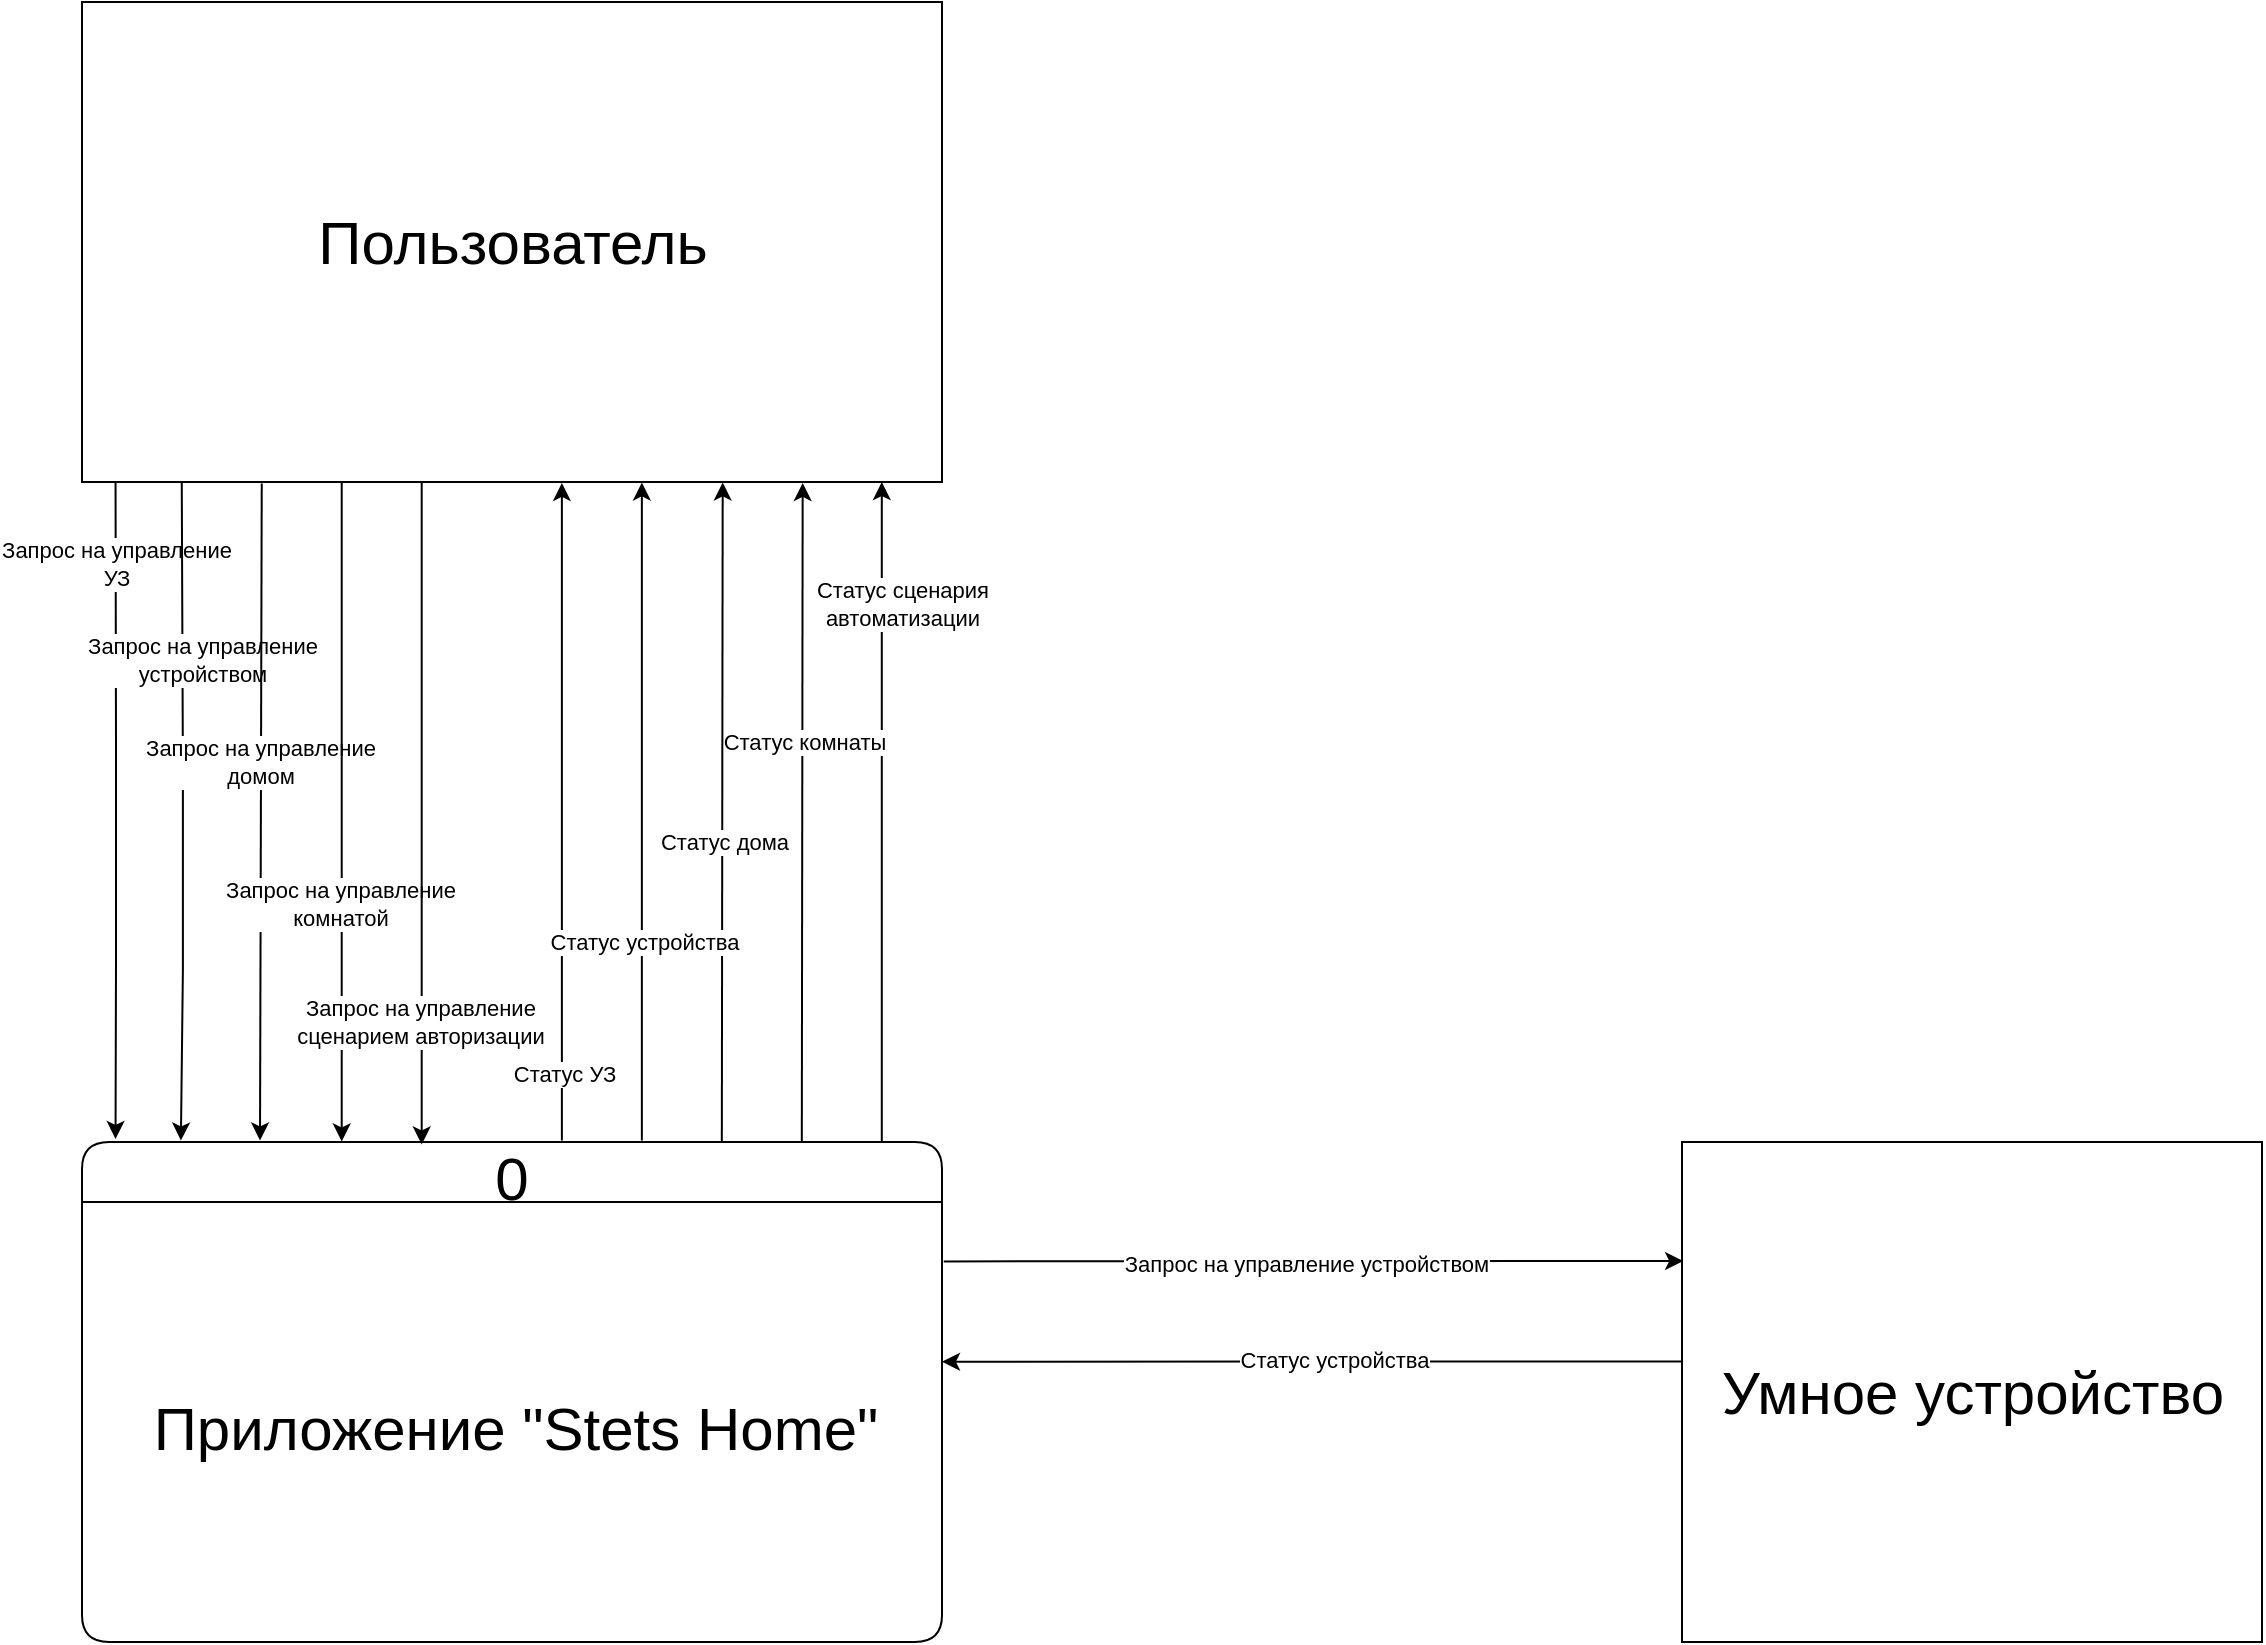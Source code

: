 <mxfile version="21.7.5" type="device" pages="3">
  <diagram name="DFD контекстная" id="c97bm-YGSRNpbLcziWSa">
    <mxGraphModel dx="1509" dy="1913" grid="1" gridSize="10" guides="1" tooltips="1" connect="1" arrows="1" fold="1" page="1" pageScale="1" pageWidth="827" pageHeight="1169" math="0" shadow="0">
      <root>
        <mxCell id="0" />
        <mxCell id="1" parent="0" />
        <mxCell id="MBqZD_2LIdbLrtBqJeLT-1" value="0" style="swimlane;childLayout=stackLayout;horizontal=1;startSize=30;horizontalStack=0;rounded=1;fontSize=30;fontStyle=0;strokeWidth=1;resizeParent=0;resizeLast=1;shadow=0;dashed=0;align=center;fillColor=#FFFFFF;" parent="1" vertex="1">
          <mxGeometry x="160" y="-550" width="430" height="250" as="geometry" />
        </mxCell>
        <mxCell id="MBqZD_2LIdbLrtBqJeLT-2" value="Приложение &quot;Stets Home&quot;" style="align=center;strokeColor=none;fillColor=none;spacingLeft=4;fontSize=30;verticalAlign=middle;resizable=0;rotatable=0;part=1;" parent="MBqZD_2LIdbLrtBqJeLT-1" vertex="1">
          <mxGeometry y="30" width="430" height="220" as="geometry" />
        </mxCell>
        <mxCell id="MBqZD_2LIdbLrtBqJeLT-3" value="&lt;font style=&quot;font-size: 30px;&quot;&gt;Пользователь&lt;/font&gt;" style="html=1;dashed=0;whitespace=wrap;fontSize=25;" parent="1" vertex="1">
          <mxGeometry x="160" y="-1120" width="430" height="240" as="geometry" />
        </mxCell>
        <mxCell id="MBqZD_2LIdbLrtBqJeLT-6" value="&lt;font style=&quot;font-size: 30px;&quot;&gt;Умное устройство&lt;/font&gt;" style="html=1;dashed=0;whitespace=wrap;fontSize=30;" parent="1" vertex="1">
          <mxGeometry x="960" y="-550" width="290" height="250" as="geometry" />
        </mxCell>
        <mxCell id="MBqZD_2LIdbLrtBqJeLT-7" value="" style="endArrow=classic;html=1;rounded=0;exitX=0.039;exitY=1;exitDx=0;exitDy=0;exitPerimeter=0;entryX=0.039;entryY=-0.006;entryDx=0;entryDy=0;entryPerimeter=0;" parent="1" source="MBqZD_2LIdbLrtBqJeLT-3" target="MBqZD_2LIdbLrtBqJeLT-1" edge="1">
          <mxGeometry width="50" height="50" relative="1" as="geometry">
            <mxPoint x="360" y="-810" as="sourcePoint" />
            <mxPoint x="177" y="-560" as="targetPoint" />
            <Array as="points">
              <mxPoint x="177" y="-750" />
              <mxPoint x="177" y="-680" />
              <mxPoint x="177" y="-640" />
            </Array>
          </mxGeometry>
        </mxCell>
        <mxCell id="MBqZD_2LIdbLrtBqJeLT-8" value="Запрос на управление &lt;br&gt;УЗ" style="edgeLabel;html=1;align=center;verticalAlign=middle;resizable=0;points=[];" parent="MBqZD_2LIdbLrtBqJeLT-7" vertex="1" connectable="0">
          <mxGeometry x="-0.314" y="1" relative="1" as="geometry">
            <mxPoint x="-1" y="-72" as="offset" />
          </mxGeometry>
        </mxCell>
        <mxCell id="MBqZD_2LIdbLrtBqJeLT-13" value="" style="endArrow=classic;html=1;rounded=0;exitX=0.116;exitY=0.999;exitDx=0;exitDy=0;exitPerimeter=0;entryX=0.115;entryY=-0.003;entryDx=0;entryDy=0;entryPerimeter=0;" parent="1" target="MBqZD_2LIdbLrtBqJeLT-1" edge="1" source="MBqZD_2LIdbLrtBqJeLT-3">
          <mxGeometry width="50" height="50" relative="1" as="geometry">
            <mxPoint x="210" y="-870" as="sourcePoint" />
            <mxPoint x="210" y="-560" as="targetPoint" />
            <Array as="points">
              <mxPoint x="210.45" y="-736.56" />
              <mxPoint x="210.45" y="-686.56" />
              <mxPoint x="210.45" y="-636.56" />
            </Array>
          </mxGeometry>
        </mxCell>
        <mxCell id="MBqZD_2LIdbLrtBqJeLT-14" value="Запрос на управление &lt;br&gt;устройством" style="edgeLabel;html=1;align=center;verticalAlign=middle;resizable=0;points=[];" parent="MBqZD_2LIdbLrtBqJeLT-13" vertex="1" connectable="0">
          <mxGeometry x="-0.314" y="1" relative="1" as="geometry">
            <mxPoint x="8" y="-24" as="offset" />
          </mxGeometry>
        </mxCell>
        <mxCell id="MBqZD_2LIdbLrtBqJeLT-17" value="" style="endArrow=classic;html=1;rounded=0;exitX=0.209;exitY=1.003;exitDx=0;exitDy=0;exitPerimeter=0;entryX=0.207;entryY=-0.003;entryDx=0;entryDy=0;entryPerimeter=0;" parent="1" target="MBqZD_2LIdbLrtBqJeLT-1" edge="1" source="MBqZD_2LIdbLrtBqJeLT-3">
          <mxGeometry width="50" height="50" relative="1" as="geometry">
            <mxPoint x="250" y="-850" as="sourcePoint" />
            <mxPoint x="250" y="-570" as="targetPoint" />
          </mxGeometry>
        </mxCell>
        <mxCell id="MBqZD_2LIdbLrtBqJeLT-18" value="Запрос на управление &lt;br&gt;домом" style="edgeLabel;html=1;align=center;verticalAlign=middle;resizable=0;points=[];" parent="MBqZD_2LIdbLrtBqJeLT-17" vertex="1" connectable="0">
          <mxGeometry x="0.28" y="-1" relative="1" as="geometry">
            <mxPoint y="-71" as="offset" />
          </mxGeometry>
        </mxCell>
        <mxCell id="MBqZD_2LIdbLrtBqJeLT-19" value="" style="endArrow=classic;html=1;rounded=0;exitX=0.302;exitY=1.001;exitDx=0;exitDy=0;exitPerimeter=0;entryX=0.302;entryY=-0.001;entryDx=0;entryDy=0;entryPerimeter=0;" parent="1" edge="1" target="MBqZD_2LIdbLrtBqJeLT-1" source="MBqZD_2LIdbLrtBqJeLT-3">
          <mxGeometry width="50" height="50" relative="1" as="geometry">
            <mxPoint x="290" y="-854" as="sourcePoint" />
            <mxPoint x="290" y="-584" as="targetPoint" />
          </mxGeometry>
        </mxCell>
        <mxCell id="MBqZD_2LIdbLrtBqJeLT-20" value="Запрос на управление &lt;br&gt;комнатой" style="edgeLabel;html=1;align=center;verticalAlign=middle;resizable=0;points=[];" parent="MBqZD_2LIdbLrtBqJeLT-19" vertex="1" connectable="0">
          <mxGeometry x="0.28" y="-1" relative="1" as="geometry">
            <mxPoint as="offset" />
          </mxGeometry>
        </mxCell>
        <mxCell id="MBqZD_2LIdbLrtBqJeLT-21" value="" style="endArrow=classic;html=1;rounded=0;entryX=0.558;entryY=1.002;entryDx=0;entryDy=0;entryPerimeter=0;exitX=0.558;exitY=-0.003;exitDx=0;exitDy=0;exitPerimeter=0;" parent="1" source="MBqZD_2LIdbLrtBqJeLT-1" target="MBqZD_2LIdbLrtBqJeLT-3" edge="1">
          <mxGeometry width="50" height="50" relative="1" as="geometry">
            <mxPoint x="400" y="-570" as="sourcePoint" />
            <mxPoint x="400" y="-840" as="targetPoint" />
          </mxGeometry>
        </mxCell>
        <mxCell id="MBqZD_2LIdbLrtBqJeLT-22" value="Статус УЗ&lt;br&gt;" style="edgeLabel;html=1;align=center;verticalAlign=middle;resizable=0;points=[];" parent="MBqZD_2LIdbLrtBqJeLT-21" vertex="1" connectable="0">
          <mxGeometry x="0.28" y="-1" relative="1" as="geometry">
            <mxPoint y="177" as="offset" />
          </mxGeometry>
        </mxCell>
        <mxCell id="MBqZD_2LIdbLrtBqJeLT-26" value="" style="endArrow=classic;html=1;rounded=0;entryX=0.745;entryY=1.001;entryDx=0;entryDy=0;entryPerimeter=0;exitX=0.744;exitY=-0.002;exitDx=0;exitDy=0;exitPerimeter=0;" parent="1" source="MBqZD_2LIdbLrtBqJeLT-1" target="MBqZD_2LIdbLrtBqJeLT-3" edge="1">
          <mxGeometry width="50" height="50" relative="1" as="geometry">
            <mxPoint x="480" y="-570" as="sourcePoint" />
            <mxPoint x="480" y="-850" as="targetPoint" />
          </mxGeometry>
        </mxCell>
        <mxCell id="MBqZD_2LIdbLrtBqJeLT-27" value="Статус дома" style="edgeLabel;html=1;align=center;verticalAlign=middle;resizable=0;points=[];" parent="MBqZD_2LIdbLrtBqJeLT-26" vertex="1" connectable="0">
          <mxGeometry x="0.28" y="-1" relative="1" as="geometry">
            <mxPoint y="61" as="offset" />
          </mxGeometry>
        </mxCell>
        <mxCell id="MBqZD_2LIdbLrtBqJeLT-30" value="" style="endArrow=classic;html=1;rounded=0;entryX=0.651;entryY=1.001;entryDx=0;entryDy=0;entryPerimeter=0;exitX=0.651;exitY=-0.003;exitDx=0;exitDy=0;exitPerimeter=0;" parent="1" source="MBqZD_2LIdbLrtBqJeLT-1" target="MBqZD_2LIdbLrtBqJeLT-3" edge="1">
          <mxGeometry width="50" height="50" relative="1" as="geometry">
            <mxPoint x="440" y="-560" as="sourcePoint" />
            <mxPoint x="440" y="-840" as="targetPoint" />
          </mxGeometry>
        </mxCell>
        <mxCell id="MBqZD_2LIdbLrtBqJeLT-31" value="Статус устройства" style="edgeLabel;html=1;align=center;verticalAlign=middle;resizable=0;points=[];" parent="MBqZD_2LIdbLrtBqJeLT-30" vertex="1" connectable="0">
          <mxGeometry x="0.28" y="-1" relative="1" as="geometry">
            <mxPoint y="111" as="offset" />
          </mxGeometry>
        </mxCell>
        <mxCell id="MBqZD_2LIdbLrtBqJeLT-32" value="" style="endArrow=classic;html=1;rounded=0;entryX=0.002;entryY=0.238;entryDx=0;entryDy=0;entryPerimeter=0;exitX=1.002;exitY=0.135;exitDx=0;exitDy=0;exitPerimeter=0;" parent="1" source="MBqZD_2LIdbLrtBqJeLT-2" target="MBqZD_2LIdbLrtBqJeLT-6" edge="1">
          <mxGeometry width="50" height="50" relative="1" as="geometry">
            <mxPoint x="590" y="-490" as="sourcePoint" />
            <mxPoint x="930" y="-490" as="targetPoint" />
          </mxGeometry>
        </mxCell>
        <mxCell id="MBqZD_2LIdbLrtBqJeLT-33" value="Запрос на управление&amp;nbsp;устройством" style="edgeLabel;html=1;align=center;verticalAlign=middle;resizable=0;points=[];" parent="MBqZD_2LIdbLrtBqJeLT-32" vertex="1" connectable="0">
          <mxGeometry x="-0.199" y="-1" relative="1" as="geometry">
            <mxPoint x="33" as="offset" />
          </mxGeometry>
        </mxCell>
        <mxCell id="MBqZD_2LIdbLrtBqJeLT-34" value="" style="endArrow=classic;html=1;rounded=0;entryX=1;entryY=0.363;entryDx=0;entryDy=0;entryPerimeter=0;exitX=-0.001;exitY=0.439;exitDx=0;exitDy=0;exitPerimeter=0;" parent="1" target="MBqZD_2LIdbLrtBqJeLT-2" edge="1" source="MBqZD_2LIdbLrtBqJeLT-6">
          <mxGeometry width="50" height="50" relative="1" as="geometry">
            <mxPoint x="950" y="-440" as="sourcePoint" />
            <mxPoint x="580" y="-440" as="targetPoint" />
          </mxGeometry>
        </mxCell>
        <mxCell id="MBqZD_2LIdbLrtBqJeLT-35" value="Статус устройства" style="edgeLabel;html=1;align=center;verticalAlign=middle;resizable=0;points=[];" parent="MBqZD_2LIdbLrtBqJeLT-34" vertex="1" connectable="0">
          <mxGeometry x="-0.199" y="-1" relative="1" as="geometry">
            <mxPoint x="-26" as="offset" />
          </mxGeometry>
        </mxCell>
        <mxCell id="MBqZD_2LIdbLrtBqJeLT-38" value="" style="endArrow=classic;html=1;rounded=0;entryX=0.93;entryY=1;entryDx=0;entryDy=0;entryPerimeter=0;exitX=0.93;exitY=-0.002;exitDx=0;exitDy=0;exitPerimeter=0;" parent="1" source="MBqZD_2LIdbLrtBqJeLT-1" target="MBqZD_2LIdbLrtBqJeLT-3" edge="1">
          <mxGeometry width="50" height="50" relative="1" as="geometry">
            <mxPoint x="560" y="-580" as="sourcePoint" />
            <mxPoint x="560" y="-860" as="targetPoint" />
          </mxGeometry>
        </mxCell>
        <mxCell id="MBqZD_2LIdbLrtBqJeLT-39" value="Статус сценария &lt;br&gt;автоматизации" style="edgeLabel;html=1;align=center;verticalAlign=middle;resizable=0;points=[];" parent="MBqZD_2LIdbLrtBqJeLT-38" vertex="1" connectable="0">
          <mxGeometry x="-0.199" y="-1" relative="1" as="geometry">
            <mxPoint x="9" y="-137" as="offset" />
          </mxGeometry>
        </mxCell>
        <mxCell id="ewDC_dkVJ8LnuL8bkQde-1" value="" style="endArrow=classic;html=1;rounded=0;exitX=0.395;exitY=0.999;exitDx=0;exitDy=0;exitPerimeter=0;entryX=0.395;entryY=0.005;entryDx=0;entryDy=0;entryPerimeter=0;" edge="1" parent="1" source="MBqZD_2LIdbLrtBqJeLT-3" target="MBqZD_2LIdbLrtBqJeLT-1">
          <mxGeometry width="50" height="50" relative="1" as="geometry">
            <mxPoint x="330" y="-854.5" as="sourcePoint" />
            <mxPoint x="330" y="-584.5" as="targetPoint" />
          </mxGeometry>
        </mxCell>
        <mxCell id="ewDC_dkVJ8LnuL8bkQde-2" value="Запрос на управление &lt;br&gt;сценарием авторизации" style="edgeLabel;html=1;align=center;verticalAlign=middle;resizable=0;points=[];" vertex="1" connectable="0" parent="ewDC_dkVJ8LnuL8bkQde-1">
          <mxGeometry x="0.28" y="-1" relative="1" as="geometry">
            <mxPoint y="58" as="offset" />
          </mxGeometry>
        </mxCell>
        <mxCell id="ewDC_dkVJ8LnuL8bkQde-3" value="" style="endArrow=classic;html=1;rounded=0;entryX=0.838;entryY=1.002;entryDx=0;entryDy=0;entryPerimeter=0;exitX=0.837;exitY=0;exitDx=0;exitDy=0;exitPerimeter=0;" edge="1" parent="1" source="MBqZD_2LIdbLrtBqJeLT-1" target="MBqZD_2LIdbLrtBqJeLT-3">
          <mxGeometry width="50" height="50" relative="1" as="geometry">
            <mxPoint x="520" y="-570" as="sourcePoint" />
            <mxPoint x="520" y="-870" as="targetPoint" />
          </mxGeometry>
        </mxCell>
        <mxCell id="ewDC_dkVJ8LnuL8bkQde-4" value="Статус комнаты" style="edgeLabel;html=1;align=center;verticalAlign=middle;resizable=0;points=[];" vertex="1" connectable="0" parent="ewDC_dkVJ8LnuL8bkQde-3">
          <mxGeometry x="0.28" y="-1" relative="1" as="geometry">
            <mxPoint y="11" as="offset" />
          </mxGeometry>
        </mxCell>
      </root>
    </mxGraphModel>
  </diagram>
  <diagram id="ax3MojStyxWbIAYfIOI3" name="DFD логическая">
    <mxGraphModel dx="1687" dy="3170" grid="1" gridSize="10" guides="1" tooltips="1" connect="1" arrows="1" fold="1" page="1" pageScale="1" pageWidth="827" pageHeight="1169" math="0" shadow="0">
      <root>
        <mxCell id="0" />
        <mxCell id="1" parent="0" />
        <mxCell id="kYtSNSuNR8A0NoEMt3aX-1" value="&lt;font style=&quot;font-size: 20px;&quot;&gt;Пользователь&lt;/font&gt;" style="html=1;dashed=0;whitespace=wrap;" parent="1" vertex="1">
          <mxGeometry x="710" y="-1520" width="340" height="350" as="geometry" />
        </mxCell>
        <mxCell id="kYtSNSuNR8A0NoEMt3aX-2" value="1" style="swimlane;childLayout=stackLayout;horizontal=1;startSize=30;horizontalStack=0;rounded=1;fontSize=14;fontStyle=0;strokeWidth=1;resizeParent=0;resizeLast=1;shadow=0;dashed=0;align=center;fillColor=#FFFFFF;" parent="1" vertex="1">
          <mxGeometry x="80" y="-800" width="240" height="160" as="geometry" />
        </mxCell>
        <mxCell id="kYtSNSuNR8A0NoEMt3aX-3" value="Управлять учетной записью&#xa;" style="align=center;strokeColor=none;fillColor=none;spacingLeft=4;fontSize=12;verticalAlign=middle;resizable=0;rotatable=0;part=1;" parent="kYtSNSuNR8A0NoEMt3aX-2" vertex="1">
          <mxGeometry y="30" width="240" height="130" as="geometry" />
        </mxCell>
        <mxCell id="kYtSNSuNR8A0NoEMt3aX-4" value="D1&amp;nbsp;&amp;nbsp;&amp;nbsp;&amp;nbsp; Пользователи" style="html=1;dashed=0;whiteSpace=wrap;shape=mxgraph.dfd.dataStoreID;align=left;spacingLeft=3;points=[[0,0],[0.5,0],[1,0],[0,0.5],[1,0.5],[0,1],[0.5,1],[1,1]];" parent="1" vertex="1">
          <mxGeometry x="160" y="-520" width="130" height="40" as="geometry" />
        </mxCell>
        <mxCell id="kYtSNSuNR8A0NoEMt3aX-5" value="D4&amp;nbsp; &amp;nbsp; &amp;nbsp;Комнаты" style="html=1;dashed=0;whiteSpace=wrap;shape=mxgraph.dfd.dataStoreID;align=left;spacingLeft=3;points=[[0,0],[0.5,0],[1,0],[0,0.5],[1,0.5],[0,1],[0.5,1],[1,1]];" parent="1" vertex="1">
          <mxGeometry x="1340" y="-440" width="110" height="40" as="geometry" />
        </mxCell>
        <mxCell id="kYtSNSuNR8A0NoEMt3aX-6" value="D2&amp;nbsp; &amp;nbsp; &amp;nbsp;Устройства" style="html=1;dashed=0;whiteSpace=wrap;shape=mxgraph.dfd.dataStoreID;align=left;spacingLeft=3;points=[[0,0],[0.5,0],[1,0],[0,0.5],[1,0.5],[0,1],[0.5,1],[1,1]];" parent="1" vertex="1">
          <mxGeometry x="850" y="-200" width="150" height="40" as="geometry" />
        </mxCell>
        <mxCell id="kYtSNSuNR8A0NoEMt3aX-7" value="D3&amp;nbsp; &amp;nbsp; &amp;nbsp;Дома" style="html=1;dashed=0;whiteSpace=wrap;shape=mxgraph.dfd.dataStoreID;align=left;spacingLeft=3;points=[[0,0],[0.5,0],[1,0],[0,0.5],[1,0.5],[0,1],[0.5,1],[1,1]];" parent="1" vertex="1">
          <mxGeometry x="960" y="-560" width="190" height="40" as="geometry" />
        </mxCell>
        <mxCell id="kYtSNSuNR8A0NoEMt3aX-8" value="2" style="swimlane;childLayout=stackLayout;horizontal=1;startSize=30;horizontalStack=0;rounded=1;fontSize=14;fontStyle=0;strokeWidth=1;resizeParent=0;resizeLast=1;shadow=0;dashed=0;align=center;fillColor=#FFFFFF;" parent="1" vertex="1">
          <mxGeometry x="440" y="-800" width="240" height="160" as="geometry" />
        </mxCell>
        <mxCell id="kYtSNSuNR8A0NoEMt3aX-9" value="Управлять устройством" style="align=center;strokeColor=none;fillColor=none;spacingLeft=4;fontSize=12;verticalAlign=middle;resizable=0;rotatable=0;part=1;" parent="kYtSNSuNR8A0NoEMt3aX-8" vertex="1">
          <mxGeometry y="30" width="240" height="130" as="geometry" />
        </mxCell>
        <mxCell id="kYtSNSuNR8A0NoEMt3aX-10" value="3" style="swimlane;childLayout=stackLayout;horizontal=1;startSize=30;horizontalStack=0;rounded=1;fontSize=14;fontStyle=0;strokeWidth=1;resizeParent=0;resizeLast=1;shadow=0;dashed=0;align=center;fillColor=#FFFFFF;" parent="1" vertex="1">
          <mxGeometry x="840" y="-800" width="240" height="160" as="geometry" />
        </mxCell>
        <mxCell id="kYtSNSuNR8A0NoEMt3aX-11" value="Управлять домом" style="align=center;strokeColor=none;fillColor=none;spacingLeft=4;fontSize=12;verticalAlign=middle;resizable=0;rotatable=0;part=1;" parent="kYtSNSuNR8A0NoEMt3aX-10" vertex="1">
          <mxGeometry y="30" width="240" height="130" as="geometry" />
        </mxCell>
        <mxCell id="kYtSNSuNR8A0NoEMt3aX-12" value="5" style="swimlane;childLayout=stackLayout;horizontal=1;startSize=30;horizontalStack=0;rounded=1;fontSize=14;fontStyle=0;strokeWidth=1;resizeParent=0;resizeLast=1;shadow=0;dashed=0;align=center;fillColor=#FFFFFF;" parent="1" vertex="1">
          <mxGeometry x="1560" y="-800" width="240" height="160" as="geometry" />
        </mxCell>
        <mxCell id="kYtSNSuNR8A0NoEMt3aX-13" value="Управление сценарием &#xa;&#xa;автоматизации&#xa;" style="align=center;strokeColor=none;fillColor=none;spacingLeft=4;fontSize=12;verticalAlign=middle;resizable=0;rotatable=0;part=1;" parent="kYtSNSuNR8A0NoEMt3aX-12" vertex="1">
          <mxGeometry y="30" width="240" height="130" as="geometry" />
        </mxCell>
        <mxCell id="kYtSNSuNR8A0NoEMt3aX-19" value="&lt;font style=&quot;font-size: 20px;&quot;&gt;Устройство&lt;/font&gt;" style="html=1;dashed=0;whitespace=wrap;" parent="1" vertex="1">
          <mxGeometry x="680" y="-440" width="230" height="120" as="geometry" />
        </mxCell>
        <mxCell id="kYtSNSuNR8A0NoEMt3aX-24" value="" style="endArrow=classic;html=1;rounded=0;exitX=0;exitY=0.054;exitDx=0;exitDy=0;entryX=0.167;entryY=-0.002;entryDx=0;entryDy=0;exitPerimeter=0;entryPerimeter=0;" parent="1" source="kYtSNSuNR8A0NoEMt3aX-1" target="kYtSNSuNR8A0NoEMt3aX-2" edge="1">
          <mxGeometry width="50" height="50" relative="1" as="geometry">
            <mxPoint x="320" y="-790" as="sourcePoint" />
            <mxPoint x="370" y="-840" as="targetPoint" />
            <Array as="points">
              <mxPoint x="120" y="-1501" />
            </Array>
          </mxGeometry>
        </mxCell>
        <mxCell id="kYtSNSuNR8A0NoEMt3aX-25" value="Данные пользователя &lt;br&gt;(логин, пароль)" style="edgeLabel;html=1;align=center;verticalAlign=middle;resizable=0;points=[];" parent="kYtSNSuNR8A0NoEMt3aX-24" vertex="1" connectable="0">
          <mxGeometry x="-0.036" relative="1" as="geometry">
            <mxPoint as="offset" />
          </mxGeometry>
        </mxCell>
        <mxCell id="kYtSNSuNR8A0NoEMt3aX-26" value="" style="endArrow=classic;html=1;rounded=0;exitX=0.75;exitY=0;exitDx=0;exitDy=0;entryX=-0.003;entryY=0.451;entryDx=0;entryDy=0;entryPerimeter=0;" parent="1" source="kYtSNSuNR8A0NoEMt3aX-2" target="kYtSNSuNR8A0NoEMt3aX-1" edge="1">
          <mxGeometry width="50" height="50" relative="1" as="geometry">
            <mxPoint x="200" y="-820" as="sourcePoint" />
            <mxPoint x="690" y="-1280" as="targetPoint" />
            <Array as="points">
              <mxPoint x="260" y="-1360" />
            </Array>
          </mxGeometry>
        </mxCell>
        <mxCell id="kYtSNSuNR8A0NoEMt3aX-27" value="Статус учетной записи" style="edgeLabel;html=1;align=center;verticalAlign=middle;resizable=0;points=[];" parent="kYtSNSuNR8A0NoEMt3aX-26" vertex="1" connectable="0">
          <mxGeometry x="-0.036" relative="1" as="geometry">
            <mxPoint y="35" as="offset" />
          </mxGeometry>
        </mxCell>
        <mxCell id="kYtSNSuNR8A0NoEMt3aX-28" value="" style="endArrow=classic;html=1;rounded=0;endFill=1;startArrow=classic;startFill=1;entryX=0.5;entryY=1;entryDx=0;entryDy=0;exitX=0.308;exitY=0;exitDx=0;exitDy=0;exitPerimeter=0;" parent="1" source="kYtSNSuNR8A0NoEMt3aX-4" target="kYtSNSuNR8A0NoEMt3aX-3" edge="1">
          <mxGeometry width="50" height="50" relative="1" as="geometry">
            <mxPoint x="200" y="-520" as="sourcePoint" />
            <mxPoint x="200" y="-620" as="targetPoint" />
            <Array as="points" />
          </mxGeometry>
        </mxCell>
        <mxCell id="kYtSNSuNR8A0NoEMt3aX-29" value="Пользователи" style="edgeLabel;html=1;align=center;verticalAlign=middle;resizable=0;points=[];" parent="kYtSNSuNR8A0NoEMt3aX-28" vertex="1" connectable="0">
          <mxGeometry x="0.202" y="1" relative="1" as="geometry">
            <mxPoint as="offset" />
          </mxGeometry>
        </mxCell>
        <mxCell id="kNSypZ5jbY5uOebak0MY-1" value="" style="endArrow=classic;html=1;rounded=0;exitX=-0.001;exitY=0.601;exitDx=0;exitDy=0;exitPerimeter=0;entryX=0.083;entryY=-0.004;entryDx=0;entryDy=0;entryPerimeter=0;" parent="1" source="kYtSNSuNR8A0NoEMt3aX-1" target="kYtSNSuNR8A0NoEMt3aX-8" edge="1">
          <mxGeometry width="50" height="50" relative="1" as="geometry">
            <mxPoint x="690" y="-1240" as="sourcePoint" />
            <mxPoint x="460" y="-830" as="targetPoint" />
            <Array as="points">
              <mxPoint x="460" y="-1310" />
            </Array>
          </mxGeometry>
        </mxCell>
        <mxCell id="kNSypZ5jbY5uOebak0MY-2" value="Данные устройства &lt;br&gt;(код, название)" style="edgeLabel;html=1;align=center;verticalAlign=middle;resizable=0;points=[];" parent="kNSypZ5jbY5uOebak0MY-1" vertex="1" connectable="0">
          <mxGeometry x="-0.036" relative="1" as="geometry">
            <mxPoint as="offset" />
          </mxGeometry>
        </mxCell>
        <mxCell id="kNSypZ5jbY5uOebak0MY-3" value="" style="endArrow=classic;html=1;rounded=0;exitX=0.665;exitY=0.004;exitDx=0;exitDy=0;exitPerimeter=0;entryX=0;entryY=0.829;entryDx=0;entryDy=0;entryPerimeter=0;" parent="1" source="kYtSNSuNR8A0NoEMt3aX-8" target="kYtSNSuNR8A0NoEMt3aX-1" edge="1">
          <mxGeometry width="50" height="50" relative="1" as="geometry">
            <mxPoint x="600" y="-900" as="sourcePoint" />
            <mxPoint x="700" y="-1230" as="targetPoint" />
            <Array as="points">
              <mxPoint x="600" y="-1230" />
              <mxPoint x="650" y="-1230" />
            </Array>
          </mxGeometry>
        </mxCell>
        <mxCell id="kNSypZ5jbY5uOebak0MY-4" value="Статус устройства" style="edgeLabel;html=1;align=center;verticalAlign=middle;resizable=0;points=[];" parent="kNSypZ5jbY5uOebak0MY-3" vertex="1" connectable="0">
          <mxGeometry x="-0.036" relative="1" as="geometry">
            <mxPoint y="159" as="offset" />
          </mxGeometry>
        </mxCell>
        <mxCell id="LLUOwtnT_j5G9EWwRHll-1" value="D5&amp;nbsp; &amp;nbsp; &amp;nbsp;Сценарии автоматизации" style="html=1;dashed=0;whiteSpace=wrap;shape=mxgraph.dfd.dataStoreID;align=left;spacingLeft=3;points=[[0,0],[0.5,0],[1,0],[0,0.5],[1,0.5],[0,1],[0.5,1],[1,1]];" parent="1" vertex="1">
          <mxGeometry x="1700" y="-440" width="190" height="40" as="geometry" />
        </mxCell>
        <mxCell id="LLUOwtnT_j5G9EWwRHll-5" value="" style="endArrow=classic;html=1;rounded=0;exitX=0;exitY=0.25;exitDx=0;exitDy=0;entryX=0.5;entryY=0;entryDx=0;entryDy=0;" parent="1" source="kYtSNSuNR8A0NoEMt3aX-1" target="kYtSNSuNR8A0NoEMt3aX-2" edge="1">
          <mxGeometry width="50" height="50" relative="1" as="geometry">
            <mxPoint x="660" y="-1280" as="sourcePoint" />
            <mxPoint x="260" y="-830" as="targetPoint" />
            <Array as="points">
              <mxPoint x="200" y="-1430" />
            </Array>
          </mxGeometry>
        </mxCell>
        <mxCell id="LLUOwtnT_j5G9EWwRHll-6" value="Данные другого пользователя" style="edgeLabel;html=1;align=center;verticalAlign=middle;resizable=0;points=[];" parent="LLUOwtnT_j5G9EWwRHll-5" vertex="1" connectable="0">
          <mxGeometry x="-0.036" relative="1" as="geometry">
            <mxPoint x="120" y="-39" as="offset" />
          </mxGeometry>
        </mxCell>
        <mxCell id="GmDU_gY8qrC41Ju1vY9k-1" value="4" style="swimlane;childLayout=stackLayout;horizontal=1;startSize=30;horizontalStack=0;rounded=1;fontSize=14;fontStyle=0;strokeWidth=1;resizeParent=0;resizeLast=1;shadow=0;dashed=0;align=center;fillColor=#FFFFFF;" vertex="1" parent="1">
          <mxGeometry x="1200" y="-800" width="240" height="160" as="geometry" />
        </mxCell>
        <mxCell id="GmDU_gY8qrC41Ju1vY9k-2" value="Управлять комнатой" style="align=center;strokeColor=none;fillColor=none;spacingLeft=4;fontSize=12;verticalAlign=middle;resizable=0;rotatable=0;part=1;" vertex="1" parent="GmDU_gY8qrC41Ju1vY9k-1">
          <mxGeometry y="30" width="240" height="130" as="geometry" />
        </mxCell>
        <mxCell id="Eau01245MB1K1EBrjxGs-1" value="" style="endArrow=classic;html=1;rounded=0;exitX=-0.001;exitY=0.716;exitDx=0;exitDy=0;exitPerimeter=0;entryX=0.333;entryY=-0.003;entryDx=0;entryDy=0;entryPerimeter=0;" edge="1" parent="1" source="kYtSNSuNR8A0NoEMt3aX-1" target="kYtSNSuNR8A0NoEMt3aX-8">
          <mxGeometry width="50" height="50" relative="1" as="geometry">
            <mxPoint x="685" y="-1210" as="sourcePoint" />
            <mxPoint x="520" y="-830" as="targetPoint" />
            <Array as="points">
              <mxPoint x="520" y="-1270" />
            </Array>
          </mxGeometry>
        </mxCell>
        <mxCell id="Eau01245MB1K1EBrjxGs-2" value="Запрос на управление &lt;br&gt;устройством" style="edgeLabel;html=1;align=center;verticalAlign=middle;resizable=0;points=[];" vertex="1" connectable="0" parent="Eau01245MB1K1EBrjxGs-1">
          <mxGeometry x="-0.036" relative="1" as="geometry">
            <mxPoint y="36" as="offset" />
          </mxGeometry>
        </mxCell>
        <mxCell id="Eau01245MB1K1EBrjxGs-3" value="" style="endArrow=classic;html=1;rounded=0;exitX=0.418;exitY=1.005;exitDx=0;exitDy=0;exitPerimeter=0;entryX=0.088;entryY=0.002;entryDx=0;entryDy=0;entryPerimeter=0;" edge="1" parent="1" source="kYtSNSuNR8A0NoEMt3aX-9" target="kYtSNSuNR8A0NoEMt3aX-19">
          <mxGeometry width="50" height="50" relative="1" as="geometry">
            <mxPoint x="540" y="-610" as="sourcePoint" />
            <mxPoint x="700" y="-460" as="targetPoint" />
            <Array as="points">
              <mxPoint x="540" y="-520" />
              <mxPoint x="640" y="-520" />
              <mxPoint x="700" y="-520" />
              <mxPoint x="700" y="-490" />
            </Array>
          </mxGeometry>
        </mxCell>
        <mxCell id="Eau01245MB1K1EBrjxGs-4" value="Запрос на управление &lt;br&gt;устройством" style="edgeLabel;html=1;align=center;verticalAlign=middle;resizable=0;points=[];" vertex="1" connectable="0" parent="Eau01245MB1K1EBrjxGs-3">
          <mxGeometry x="-0.036" relative="1" as="geometry">
            <mxPoint x="6" as="offset" />
          </mxGeometry>
        </mxCell>
        <mxCell id="Eau01245MB1K1EBrjxGs-5" value="" style="endArrow=classic;html=1;rounded=0;exitX=0.391;exitY=-0.002;exitDx=0;exitDy=0;exitPerimeter=0;entryX=0.833;entryY=1;entryDx=0;entryDy=0;entryPerimeter=0;" edge="1" parent="1" source="kYtSNSuNR8A0NoEMt3aX-19" target="kYtSNSuNR8A0NoEMt3aX-9">
          <mxGeometry width="50" height="50" relative="1" as="geometry">
            <mxPoint x="770" y="-470" as="sourcePoint" />
            <mxPoint x="640" y="-620" as="targetPoint" />
            <Array as="points">
              <mxPoint x="770" y="-580" />
              <mxPoint x="710" y="-580" />
              <mxPoint x="640" y="-580" />
            </Array>
          </mxGeometry>
        </mxCell>
        <mxCell id="Eau01245MB1K1EBrjxGs-6" value="Статус устройства" style="edgeLabel;html=1;align=center;verticalAlign=middle;resizable=0;points=[];" vertex="1" connectable="0" parent="Eau01245MB1K1EBrjxGs-5">
          <mxGeometry x="-0.036" relative="1" as="geometry">
            <mxPoint x="10" as="offset" />
          </mxGeometry>
        </mxCell>
        <mxCell id="Eau01245MB1K1EBrjxGs-7" value="" style="endArrow=classic;html=1;rounded=0;endFill=1;startArrow=classic;startFill=1;entryX=0.166;entryY=1.005;entryDx=0;entryDy=0;entryPerimeter=0;exitX=0.399;exitY=-0.049;exitDx=0;exitDy=0;exitPerimeter=0;" edge="1" parent="1" source="kYtSNSuNR8A0NoEMt3aX-6" target="kYtSNSuNR8A0NoEMt3aX-9">
          <mxGeometry width="50" height="50" relative="1" as="geometry">
            <mxPoint x="480" y="-480" as="sourcePoint" />
            <mxPoint x="479" y="-630" as="targetPoint" />
            <Array as="points">
              <mxPoint x="910" y="-240" />
              <mxPoint x="480" y="-240" />
            </Array>
          </mxGeometry>
        </mxCell>
        <mxCell id="Eau01245MB1K1EBrjxGs-8" value="Устройства" style="edgeLabel;html=1;align=center;verticalAlign=middle;resizable=0;points=[];" vertex="1" connectable="0" parent="Eau01245MB1K1EBrjxGs-7">
          <mxGeometry x="0.202" y="1" relative="1" as="geometry">
            <mxPoint y="10" as="offset" />
          </mxGeometry>
        </mxCell>
        <mxCell id="ngapA5yxSm_GNu30KeW3-1" value="" style="endArrow=classic;html=1;rounded=0;exitX=0.146;exitY=1.001;exitDx=0;exitDy=0;exitPerimeter=0;entryX=0.166;entryY=-0.004;entryDx=0;entryDy=0;entryPerimeter=0;" edge="1" parent="1" source="kYtSNSuNR8A0NoEMt3aX-1" target="kYtSNSuNR8A0NoEMt3aX-10">
          <mxGeometry width="50" height="50" relative="1" as="geometry">
            <mxPoint x="760" y="-1120" as="sourcePoint" />
            <mxPoint x="880" y="-830" as="targetPoint" />
            <Array as="points">
              <mxPoint x="760" y="-1000" />
              <mxPoint x="880" y="-1000" />
            </Array>
          </mxGeometry>
        </mxCell>
        <mxCell id="ngapA5yxSm_GNu30KeW3-2" value="Данные комнаты&lt;br&gt;(тип, иконка)" style="edgeLabel;html=1;align=center;verticalAlign=middle;resizable=0;points=[];" vertex="1" connectable="0" parent="ngapA5yxSm_GNu30KeW3-1">
          <mxGeometry x="-0.036" relative="1" as="geometry">
            <mxPoint as="offset" />
          </mxGeometry>
        </mxCell>
        <mxCell id="1ZvYtnlyHzP0RyKxGe_y-1" value="" style="endArrow=classic;html=1;rounded=0;entryX=0.735;entryY=1.001;entryDx=0;entryDy=0;entryPerimeter=0;exitX=0.5;exitY=0;exitDx=0;exitDy=0;" edge="1" parent="1" source="kYtSNSuNR8A0NoEMt3aX-10" target="kYtSNSuNR8A0NoEMt3aX-1">
          <mxGeometry width="50" height="50" relative="1" as="geometry">
            <mxPoint x="960" y="-810" as="sourcePoint" />
            <mxPoint x="960" y="-1150" as="targetPoint" />
            <Array as="points">
              <mxPoint x="960" y="-1089.84" />
            </Array>
          </mxGeometry>
        </mxCell>
        <mxCell id="1ZvYtnlyHzP0RyKxGe_y-2" value="Статус комнаты" style="edgeLabel;html=1;align=center;verticalAlign=middle;resizable=0;points=[];" vertex="1" connectable="0" parent="1ZvYtnlyHzP0RyKxGe_y-1">
          <mxGeometry x="-0.036" relative="1" as="geometry">
            <mxPoint x="10" y="31" as="offset" />
          </mxGeometry>
        </mxCell>
        <mxCell id="1ZvYtnlyHzP0RyKxGe_y-3" value="" style="endArrow=classic;html=1;rounded=0;endFill=1;startArrow=classic;startFill=1;exitX=0.423;exitY=0;exitDx=0;exitDy=0;exitPerimeter=0;entryX=0.835;entryY=0.997;entryDx=0;entryDy=0;entryPerimeter=0;" edge="1" parent="1" source="kYtSNSuNR8A0NoEMt3aX-7" target="kYtSNSuNR8A0NoEMt3aX-11">
          <mxGeometry width="50" height="50" relative="1" as="geometry">
            <mxPoint x="1040" y="-480" as="sourcePoint" />
            <mxPoint x="1040" y="-620" as="targetPoint" />
            <Array as="points" />
          </mxGeometry>
        </mxCell>
        <mxCell id="1ZvYtnlyHzP0RyKxGe_y-4" value="Дома" style="edgeLabel;html=1;align=center;verticalAlign=middle;resizable=0;points=[];" vertex="1" connectable="0" parent="1ZvYtnlyHzP0RyKxGe_y-3">
          <mxGeometry x="0.202" y="1" relative="1" as="geometry">
            <mxPoint y="10" as="offset" />
          </mxGeometry>
        </mxCell>
        <mxCell id="xIfs_48zF-gylOXed94R-1" value="" style="endArrow=classic;html=1;rounded=0;exitX=0.969;exitY=0.999;exitDx=0;exitDy=0;exitPerimeter=0;entryX=0.126;entryY=0.001;entryDx=0;entryDy=0;entryPerimeter=0;" edge="1" parent="1" source="kYtSNSuNR8A0NoEMt3aX-1" target="GmDU_gY8qrC41Ju1vY9k-1">
          <mxGeometry width="50" height="50" relative="1" as="geometry">
            <mxPoint x="1040" y="-1140" as="sourcePoint" />
            <mxPoint x="1230" y="-810" as="targetPoint" />
            <Array as="points">
              <mxPoint x="1040" y="-1050" />
              <mxPoint x="1230" y="-1050" />
              <mxPoint x="1230" y="-980" />
            </Array>
          </mxGeometry>
        </mxCell>
        <mxCell id="xIfs_48zF-gylOXed94R-2" value="Данные устройства &lt;br&gt;(для добавления, удаления в комнату)" style="edgeLabel;html=1;align=center;verticalAlign=middle;resizable=0;points=[];" vertex="1" connectable="0" parent="xIfs_48zF-gylOXed94R-1">
          <mxGeometry x="-0.036" relative="1" as="geometry">
            <mxPoint x="-39" y="-10" as="offset" />
          </mxGeometry>
        </mxCell>
        <mxCell id="syWP9YaU1S5M3MhwmWyZ-1" value="" style="endArrow=classic;html=1;rounded=0;exitX=0.625;exitY=-0.001;exitDx=0;exitDy=0;exitPerimeter=0;entryX=1.001;entryY=0.803;entryDx=0;entryDy=0;entryPerimeter=0;" edge="1" parent="1" source="GmDU_gY8qrC41Ju1vY9k-1" target="kYtSNSuNR8A0NoEMt3aX-1">
          <mxGeometry width="50" height="50" relative="1" as="geometry">
            <mxPoint x="1350" y="-830" as="sourcePoint" />
            <mxPoint x="1060" y="-1240" as="targetPoint" />
            <Array as="points">
              <mxPoint x="1350" y="-1240" />
            </Array>
          </mxGeometry>
        </mxCell>
        <mxCell id="syWP9YaU1S5M3MhwmWyZ-2" value="Статус устройства &lt;br&gt;в комнате" style="edgeLabel;html=1;align=center;verticalAlign=middle;resizable=0;points=[];" vertex="1" connectable="0" parent="syWP9YaU1S5M3MhwmWyZ-1">
          <mxGeometry x="-0.036" relative="1" as="geometry">
            <mxPoint x="10" y="31" as="offset" />
          </mxGeometry>
        </mxCell>
        <mxCell id="syWP9YaU1S5M3MhwmWyZ-3" value="" style="endArrow=classic;html=1;rounded=0;exitX=1.004;exitY=0.914;exitDx=0;exitDy=0;exitPerimeter=0;entryX=0.375;entryY=-0.001;entryDx=0;entryDy=0;entryPerimeter=0;" edge="1" parent="1" source="kYtSNSuNR8A0NoEMt3aX-1" target="GmDU_gY8qrC41Ju1vY9k-1">
          <mxGeometry width="50" height="50" relative="1" as="geometry">
            <mxPoint x="1120" y="-1200" as="sourcePoint" />
            <mxPoint x="1290" y="-870" as="targetPoint" />
            <Array as="points">
              <mxPoint x="1290" y="-1200" />
              <mxPoint x="1290" y="-1030" />
            </Array>
          </mxGeometry>
        </mxCell>
        <mxCell id="syWP9YaU1S5M3MhwmWyZ-4" value="Запрос на управление &lt;br&gt;устройствами в комнате" style="edgeLabel;html=1;align=center;verticalAlign=middle;resizable=0;points=[];" vertex="1" connectable="0" parent="syWP9YaU1S5M3MhwmWyZ-3">
          <mxGeometry x="-0.036" relative="1" as="geometry">
            <mxPoint x="-50" y="-68" as="offset" />
          </mxGeometry>
        </mxCell>
        <mxCell id="syWP9YaU1S5M3MhwmWyZ-5" value="" style="endArrow=classic;html=1;rounded=0;exitX=0.875;exitY=-0.001;exitDx=0;exitDy=0;exitPerimeter=0;entryX=1.006;entryY=0.663;entryDx=0;entryDy=0;entryPerimeter=0;" edge="1" parent="1" source="GmDU_gY8qrC41Ju1vY9k-1" target="kYtSNSuNR8A0NoEMt3aX-1">
          <mxGeometry width="50" height="50" relative="1" as="geometry">
            <mxPoint x="1410" y="-810" as="sourcePoint" />
            <mxPoint x="1100" y="-1280" as="targetPoint" />
            <Array as="points">
              <mxPoint x="1410" y="-1290" />
            </Array>
          </mxGeometry>
        </mxCell>
        <mxCell id="syWP9YaU1S5M3MhwmWyZ-6" value="Статус запроса на &lt;br&gt;управление устройствами&lt;br&gt;в комнате" style="edgeLabel;html=1;align=center;verticalAlign=middle;resizable=0;points=[];" vertex="1" connectable="0" parent="syWP9YaU1S5M3MhwmWyZ-5">
          <mxGeometry x="-0.036" relative="1" as="geometry">
            <mxPoint x="-20" y="-75" as="offset" />
          </mxGeometry>
        </mxCell>
        <mxCell id="syWP9YaU1S5M3MhwmWyZ-7" value="" style="endArrow=classic;html=1;rounded=0;endFill=1;startArrow=classic;startFill=1;entryX=0.81;entryY=0.996;entryDx=0;entryDy=0;entryPerimeter=0;exitX=0.498;exitY=-0.002;exitDx=0;exitDy=0;exitPerimeter=0;" edge="1" parent="1" source="kYtSNSuNR8A0NoEMt3aX-5" target="GmDU_gY8qrC41Ju1vY9k-2">
          <mxGeometry width="50" height="50" relative="1" as="geometry">
            <mxPoint x="1374.7" y="-440" as="sourcePoint" />
            <mxPoint x="1374.7" y="-630" as="targetPoint" />
            <Array as="points" />
          </mxGeometry>
        </mxCell>
        <mxCell id="syWP9YaU1S5M3MhwmWyZ-8" value="Комнаты" style="edgeLabel;html=1;align=center;verticalAlign=middle;resizable=0;points=[];" vertex="1" connectable="0" parent="syWP9YaU1S5M3MhwmWyZ-7">
          <mxGeometry x="0.202" y="1" relative="1" as="geometry">
            <mxPoint y="10" as="offset" />
          </mxGeometry>
        </mxCell>
        <mxCell id="syWP9YaU1S5M3MhwmWyZ-9" value="" style="endArrow=classic;html=1;rounded=0;exitX=0.999;exitY=0.516;exitDx=0;exitDy=0;entryX=0.167;entryY=-0.001;entryDx=0;entryDy=0;entryPerimeter=0;exitPerimeter=0;" edge="1" parent="1" source="kYtSNSuNR8A0NoEMt3aX-1" target="kYtSNSuNR8A0NoEMt3aX-12">
          <mxGeometry width="50" height="50" relative="1" as="geometry">
            <mxPoint x="1400" y="-1390" as="sourcePoint" />
            <mxPoint x="1600" y="-810" as="targetPoint" />
            <Array as="points">
              <mxPoint x="1600" y="-1340" />
              <mxPoint x="1600" y="-1197" />
            </Array>
          </mxGeometry>
        </mxCell>
        <mxCell id="syWP9YaU1S5M3MhwmWyZ-10" value="Данные сценария &lt;br&gt;(название, статус устройств, время запуска)&amp;nbsp;" style="edgeLabel;html=1;align=center;verticalAlign=middle;resizable=0;points=[];" vertex="1" connectable="0" parent="syWP9YaU1S5M3MhwmWyZ-9">
          <mxGeometry x="-0.036" relative="1" as="geometry">
            <mxPoint x="-140" y="-5" as="offset" />
          </mxGeometry>
        </mxCell>
        <mxCell id="m1OfLdMbLidZAPWNpHsq-2" value="" style="endArrow=classic;html=1;rounded=0;entryX=0.416;entryY=0;entryDx=0;entryDy=0;entryPerimeter=0;exitX=1.001;exitY=0.315;exitDx=0;exitDy=0;exitPerimeter=0;" edge="1" parent="1" source="kYtSNSuNR8A0NoEMt3aX-1" target="kYtSNSuNR8A0NoEMt3aX-12">
          <mxGeometry width="50" height="50" relative="1" as="geometry">
            <mxPoint x="1070" y="-1410" as="sourcePoint" />
            <mxPoint x="1659.84" y="-810.96" as="targetPoint" />
            <Array as="points">
              <mxPoint x="1660" y="-1410" />
              <mxPoint x="1660" y="-1217" />
            </Array>
          </mxGeometry>
        </mxCell>
        <mxCell id="m1OfLdMbLidZAPWNpHsq-3" value="Запрос на управление &lt;br&gt;сценарием" style="edgeLabel;html=1;align=center;verticalAlign=middle;resizable=0;points=[];" vertex="1" connectable="0" parent="m1OfLdMbLidZAPWNpHsq-2">
          <mxGeometry x="-0.036" relative="1" as="geometry">
            <mxPoint x="-388" as="offset" />
          </mxGeometry>
        </mxCell>
        <mxCell id="m1OfLdMbLidZAPWNpHsq-4" value="" style="endArrow=classic;html=1;rounded=0;exitX=0.666;exitY=-0.004;exitDx=0;exitDy=0;exitPerimeter=0;entryX=1.001;entryY=0.2;entryDx=0;entryDy=0;entryPerimeter=0;" edge="1" parent="1" source="kYtSNSuNR8A0NoEMt3aX-12" target="kYtSNSuNR8A0NoEMt3aX-1">
          <mxGeometry width="50" height="50" relative="1" as="geometry">
            <mxPoint x="1720" y="-820" as="sourcePoint" />
            <mxPoint x="1060" y="-1450" as="targetPoint" />
            <Array as="points">
              <mxPoint x="1720" y="-1450" />
            </Array>
          </mxGeometry>
        </mxCell>
        <mxCell id="m1OfLdMbLidZAPWNpHsq-5" value="Статус сценария" style="edgeLabel;html=1;align=center;verticalAlign=middle;resizable=0;points=[];" vertex="1" connectable="0" parent="m1OfLdMbLidZAPWNpHsq-4">
          <mxGeometry x="-0.036" relative="1" as="geometry">
            <mxPoint y="466" as="offset" />
          </mxGeometry>
        </mxCell>
        <mxCell id="m1OfLdMbLidZAPWNpHsq-6" value="" style="endArrow=classic;html=1;rounded=0;exitX=0.873;exitY=0.001;exitDx=0;exitDy=0;exitPerimeter=0;entryX=1.003;entryY=0.085;entryDx=0;entryDy=0;entryPerimeter=0;" edge="1" parent="1" source="kYtSNSuNR8A0NoEMt3aX-12" target="kYtSNSuNR8A0NoEMt3aX-1">
          <mxGeometry width="50" height="50" relative="1" as="geometry">
            <mxPoint x="1770" y="-841" as="sourcePoint" />
            <mxPoint x="1100" y="-1490" as="targetPoint" />
            <Array as="points">
              <mxPoint x="1770" y="-1490" />
            </Array>
          </mxGeometry>
        </mxCell>
        <mxCell id="m1OfLdMbLidZAPWNpHsq-7" value="Статус запроса на&lt;br&gt;управление сценарием" style="edgeLabel;html=1;align=center;verticalAlign=middle;resizable=0;points=[];" vertex="1" connectable="0" parent="m1OfLdMbLidZAPWNpHsq-6">
          <mxGeometry x="-0.036" relative="1" as="geometry">
            <mxPoint y="325" as="offset" />
          </mxGeometry>
        </mxCell>
        <mxCell id="m1OfLdMbLidZAPWNpHsq-8" value="" style="endArrow=classic;html=1;rounded=0;endFill=1;startArrow=classic;startFill=1;exitX=0.421;exitY=0;exitDx=0;exitDy=0;exitPerimeter=0;entryX=0.911;entryY=0.989;entryDx=0;entryDy=0;entryPerimeter=0;" edge="1" parent="1" source="LLUOwtnT_j5G9EWwRHll-1" target="kYtSNSuNR8A0NoEMt3aX-13">
          <mxGeometry width="50" height="50" relative="1" as="geometry">
            <mxPoint x="1720" y="-460" as="sourcePoint" />
            <mxPoint x="1720" y="-620" as="targetPoint" />
            <Array as="points" />
          </mxGeometry>
        </mxCell>
        <mxCell id="m1OfLdMbLidZAPWNpHsq-9" value="Сценарии" style="edgeLabel;html=1;align=center;verticalAlign=middle;resizable=0;points=[];" vertex="1" connectable="0" parent="m1OfLdMbLidZAPWNpHsq-8">
          <mxGeometry x="0.202" y="1" relative="1" as="geometry">
            <mxPoint y="10" as="offset" />
          </mxGeometry>
        </mxCell>
        <mxCell id="m1OfLdMbLidZAPWNpHsq-10" value="" style="endArrow=classic;html=1;rounded=0;entryX=0;entryY=0.944;entryDx=0;entryDy=0;entryPerimeter=0;exitX=0.875;exitY=0;exitDx=0;exitDy=0;exitPerimeter=0;" edge="1" parent="1" source="kYtSNSuNR8A0NoEMt3aX-8" target="kYtSNSuNR8A0NoEMt3aX-1">
          <mxGeometry width="50" height="50" relative="1" as="geometry">
            <mxPoint x="650" y="-810" as="sourcePoint" />
            <mxPoint x="700" y="-1190" as="targetPoint" />
            <Array as="points">
              <mxPoint x="650" y="-1190" />
              <mxPoint x="670" y="-1190" />
            </Array>
          </mxGeometry>
        </mxCell>
        <mxCell id="m1OfLdMbLidZAPWNpHsq-11" value="Статус запроса на&lt;br&gt;управление&lt;br&gt;устройством" style="edgeLabel;html=1;align=center;verticalAlign=middle;resizable=0;points=[];" vertex="1" connectable="0" parent="m1OfLdMbLidZAPWNpHsq-10">
          <mxGeometry x="-0.036" relative="1" as="geometry">
            <mxPoint y="-3" as="offset" />
          </mxGeometry>
        </mxCell>
        <mxCell id="m1OfLdMbLidZAPWNpHsq-12" value="" style="endArrow=classic;html=1;rounded=0;endFill=1;startArrow=classic;startFill=1;entryX=0.5;entryY=1;entryDx=0;entryDy=0;exitX=0.868;exitY=-0.017;exitDx=0;exitDy=0;exitPerimeter=0;" edge="1" parent="1" source="kYtSNSuNR8A0NoEMt3aX-6" target="GmDU_gY8qrC41Ju1vY9k-2">
          <mxGeometry width="50" height="50" relative="1" as="geometry">
            <mxPoint x="980" y="-240" as="sourcePoint" />
            <mxPoint x="1290" y="-630" as="targetPoint" />
            <Array as="points">
              <mxPoint x="980" y="-240" />
              <mxPoint x="1320" y="-240" />
            </Array>
          </mxGeometry>
        </mxCell>
        <mxCell id="m1OfLdMbLidZAPWNpHsq-13" value="Устройства" style="edgeLabel;html=1;align=center;verticalAlign=middle;resizable=0;points=[];" vertex="1" connectable="0" parent="m1OfLdMbLidZAPWNpHsq-12">
          <mxGeometry x="0.202" y="1" relative="1" as="geometry">
            <mxPoint y="10" as="offset" />
          </mxGeometry>
        </mxCell>
        <mxCell id="aENrW5zPsgnBRHUifHhe-1" value="" style="endArrow=classic;html=1;rounded=0;exitX=0.081;exitY=1.002;exitDx=0;exitDy=0;exitPerimeter=0;entryX=0.87;entryY=-0.001;entryDx=0;entryDy=0;entryPerimeter=0;" edge="1" parent="1" source="GmDU_gY8qrC41Ju1vY9k-2" target="kYtSNSuNR8A0NoEMt3aX-19">
          <mxGeometry width="50" height="50" relative="1" as="geometry">
            <mxPoint x="1220" y="-620" as="sourcePoint" />
            <mxPoint x="880" y="-450" as="targetPoint" />
            <Array as="points">
              <mxPoint x="1220" y="-560" />
              <mxPoint x="1220" y="-480" />
              <mxPoint x="880" y="-480" />
            </Array>
          </mxGeometry>
        </mxCell>
        <mxCell id="aENrW5zPsgnBRHUifHhe-2" value="Запрос на управление &lt;br&gt;устройствами в комнате" style="edgeLabel;html=1;align=center;verticalAlign=middle;resizable=0;points=[];" vertex="1" connectable="0" parent="aENrW5zPsgnBRHUifHhe-1">
          <mxGeometry x="-0.036" relative="1" as="geometry">
            <mxPoint x="29" as="offset" />
          </mxGeometry>
        </mxCell>
        <mxCell id="aENrW5zPsgnBRHUifHhe-3" value="" style="endArrow=classic;html=1;rounded=0;entryX=0.25;entryY=1;entryDx=0;entryDy=0;exitX=1;exitY=0.332;exitDx=0;exitDy=0;exitPerimeter=0;" edge="1" parent="1" source="kYtSNSuNR8A0NoEMt3aX-19" target="GmDU_gY8qrC41Ju1vY9k-2">
          <mxGeometry width="50" height="50" relative="1" as="geometry">
            <mxPoint x="930" y="-400" as="sourcePoint" />
            <mxPoint x="1260" y="-600" as="targetPoint" />
            <Array as="points">
              <mxPoint x="1260" y="-400" />
            </Array>
          </mxGeometry>
        </mxCell>
        <mxCell id="aENrW5zPsgnBRHUifHhe-4" value="Статус устройств&lt;br&gt;в комнате" style="edgeLabel;html=1;align=center;verticalAlign=middle;resizable=0;points=[];" vertex="1" connectable="0" parent="aENrW5zPsgnBRHUifHhe-3">
          <mxGeometry x="-0.036" relative="1" as="geometry">
            <mxPoint x="-2" as="offset" />
          </mxGeometry>
        </mxCell>
        <mxCell id="aENrW5zPsgnBRHUifHhe-5" value="" style="endArrow=classic;html=1;rounded=0;endFill=1;startArrow=classic;startFill=1;entryX=0.5;entryY=1;entryDx=0;entryDy=0;exitX=0.85;exitY=1.056;exitDx=0;exitDy=0;exitPerimeter=0;" edge="1" parent="1" source="kYtSNSuNR8A0NoEMt3aX-6" target="kYtSNSuNR8A0NoEMt3aX-13">
          <mxGeometry width="50" height="50" relative="1" as="geometry">
            <mxPoint x="950" y="-80" as="sourcePoint" />
            <mxPoint x="1680" y="-630" as="targetPoint" />
            <Array as="points">
              <mxPoint x="978" y="-80" />
              <mxPoint x="1680" y="-80" />
            </Array>
          </mxGeometry>
        </mxCell>
        <mxCell id="aENrW5zPsgnBRHUifHhe-6" value="Устройства" style="edgeLabel;html=1;align=center;verticalAlign=middle;resizable=0;points=[];" vertex="1" connectable="0" parent="aENrW5zPsgnBRHUifHhe-5">
          <mxGeometry x="0.202" y="1" relative="1" as="geometry">
            <mxPoint y="10" as="offset" />
          </mxGeometry>
        </mxCell>
        <mxCell id="aENrW5zPsgnBRHUifHhe-7" value="" style="endArrow=classic;html=1;rounded=0;exitX=0.084;exitY=1.004;exitDx=0;exitDy=0;exitPerimeter=0;entryX=1.001;entryY=0.666;entryDx=0;entryDy=0;entryPerimeter=0;" edge="1" parent="1" source="kYtSNSuNR8A0NoEMt3aX-13" target="kYtSNSuNR8A0NoEMt3aX-19">
          <mxGeometry width="50" height="50" relative="1" as="geometry">
            <mxPoint x="1580" y="-590" as="sourcePoint" />
            <mxPoint x="920" y="-360" as="targetPoint" />
            <Array as="points">
              <mxPoint x="1580" y="-490" />
              <mxPoint x="1580" y="-430" />
              <mxPoint x="1580" y="-360" />
            </Array>
          </mxGeometry>
        </mxCell>
        <mxCell id="aENrW5zPsgnBRHUifHhe-8" value="Запрос на управление &lt;br&gt;устройством в сценарии" style="edgeLabel;html=1;align=center;verticalAlign=middle;resizable=0;points=[];" vertex="1" connectable="0" parent="aENrW5zPsgnBRHUifHhe-7">
          <mxGeometry x="-0.036" relative="1" as="geometry">
            <mxPoint x="128" as="offset" />
          </mxGeometry>
        </mxCell>
        <mxCell id="aENrW5zPsgnBRHUifHhe-9" value="" style="endArrow=classic;html=1;rounded=0;exitX=0.869;exitY=1.001;exitDx=0;exitDy=0;exitPerimeter=0;entryX=0.336;entryY=0.994;entryDx=0;entryDy=0;entryPerimeter=0;" edge="1" parent="1" source="kYtSNSuNR8A0NoEMt3aX-19" target="kYtSNSuNR8A0NoEMt3aX-13">
          <mxGeometry width="50" height="50" relative="1" as="geometry">
            <mxPoint x="880" y="-300" as="sourcePoint" />
            <mxPoint x="1640" y="-520" as="targetPoint" />
            <Array as="points">
              <mxPoint x="880" y="-280" />
              <mxPoint x="1640" y="-280" />
            </Array>
          </mxGeometry>
        </mxCell>
        <mxCell id="aENrW5zPsgnBRHUifHhe-10" value="Статус устройства&lt;br&gt;в сценарии" style="edgeLabel;html=1;align=center;verticalAlign=middle;resizable=0;points=[];" vertex="1" connectable="0" parent="aENrW5zPsgnBRHUifHhe-9">
          <mxGeometry x="-0.036" relative="1" as="geometry">
            <mxPoint x="201" as="offset" />
          </mxGeometry>
        </mxCell>
        <mxCell id="CwKIjxh8Vn0UJLpf69iG-1" value="" style="endArrow=classic;html=1;rounded=0;endFill=1;startArrow=classic;startFill=1;entryX=0.998;entryY=0.838;entryDx=0;entryDy=0;entryPerimeter=0;exitX=0.176;exitY=-0.001;exitDx=0;exitDy=0;exitPerimeter=0;" edge="1" parent="1" source="kYtSNSuNR8A0NoEMt3aX-5" target="kYtSNSuNR8A0NoEMt3aX-11">
          <mxGeometry width="50" height="50" relative="1" as="geometry">
            <mxPoint x="1161" y="-459" as="sourcePoint" />
            <mxPoint x="1160" y="-660" as="targetPoint" />
            <Array as="points">
              <mxPoint x="1360" y="-580" />
              <mxPoint x="1170" y="-580" />
              <mxPoint x="1170" y="-660" />
            </Array>
          </mxGeometry>
        </mxCell>
        <mxCell id="CwKIjxh8Vn0UJLpf69iG-2" value="Комнаты" style="edgeLabel;html=1;align=center;verticalAlign=middle;resizable=0;points=[];" vertex="1" connectable="0" parent="CwKIjxh8Vn0UJLpf69iG-1">
          <mxGeometry x="0.202" y="1" relative="1" as="geometry">
            <mxPoint x="-27" y="-5" as="offset" />
          </mxGeometry>
        </mxCell>
      </root>
    </mxGraphModel>
  </diagram>
  <diagram id="7trvzzsYCUF245BKHqe2" name="ER диаграмма">
    <mxGraphModel dx="3088" dy="707" grid="1" gridSize="10" guides="1" tooltips="1" connect="1" arrows="1" fold="1" page="1" pageScale="1" pageWidth="827" pageHeight="1169" math="0" shadow="0">
      <root>
        <mxCell id="0" />
        <mxCell id="1" parent="0" />
        <mxCell id="RjYGE92-dC2RajUVekhc-1" value="Пользователь" style="swimlane;childLayout=stackLayout;horizontal=1;startSize=30;horizontalStack=0;rounded=1;fontSize=18;fontStyle=0;strokeWidth=2;resizeParent=0;resizeLast=1;shadow=0;dashed=0;align=center;" parent="1" vertex="1">
          <mxGeometry x="-580" y="360" width="190" height="120" as="geometry" />
        </mxCell>
        <mxCell id="RjYGE92-dC2RajUVekhc-2" value="*&quot;email&#xa;Пароль&#xa;Имя пользователя&#xa;" style="align=left;strokeColor=none;fillColor=none;spacingLeft=4;fontSize=18;verticalAlign=top;resizable=0;rotatable=0;part=1;" parent="RjYGE92-dC2RajUVekhc-1" vertex="1">
          <mxGeometry y="30" width="190" height="90" as="geometry" />
        </mxCell>
        <mxCell id="RjYGE92-dC2RajUVekhc-3" value="Дом" style="swimlane;childLayout=stackLayout;horizontal=1;startSize=30;horizontalStack=0;rounded=1;fontSize=18;fontStyle=0;strokeWidth=2;resizeParent=0;resizeLast=1;shadow=0;dashed=0;align=center;" parent="1" vertex="1">
          <mxGeometry x="160" y="360" width="120" height="120" as="geometry" />
        </mxCell>
        <mxCell id="RjYGE92-dC2RajUVekhc-4" value="*Номер&#xa;Название" style="align=left;strokeColor=none;fillColor=none;spacingLeft=4;fontSize=18;verticalAlign=top;resizable=0;rotatable=0;part=1;" parent="RjYGE92-dC2RajUVekhc-3" vertex="1">
          <mxGeometry y="30" width="120" height="90" as="geometry" />
        </mxCell>
        <mxCell id="RjYGE92-dC2RajUVekhc-5" value="Комната" style="swimlane;childLayout=stackLayout;horizontal=1;startSize=30;horizontalStack=0;rounded=1;fontSize=18;fontStyle=0;strokeWidth=2;resizeParent=0;resizeLast=1;shadow=0;dashed=0;align=center;" parent="1" vertex="1">
          <mxGeometry x="460" y="360" width="140" height="120" as="geometry" />
        </mxCell>
        <mxCell id="RjYGE92-dC2RajUVekhc-6" value="*Номер&#xa;Название&#xa;Иконка&#xa;" style="align=left;strokeColor=none;fillColor=none;spacingLeft=4;fontSize=18;verticalAlign=top;resizable=0;rotatable=0;part=1;" parent="RjYGE92-dC2RajUVekhc-5" vertex="1">
          <mxGeometry y="30" width="140" height="90" as="geometry" />
        </mxCell>
        <mxCell id="RjYGE92-dC2RajUVekhc-7" value="Устройство" style="swimlane;childLayout=stackLayout;horizontal=1;startSize=30;horizontalStack=0;rounded=1;fontSize=18;fontStyle=0;strokeWidth=2;resizeParent=0;resizeLast=1;shadow=0;dashed=0;align=center;" parent="1" vertex="1">
          <mxGeometry x="430" y="660" width="170" height="160" as="geometry" />
        </mxCell>
        <mxCell id="RjYGE92-dC2RajUVekhc-8" value="*Уникальный код&#xa;Название&#xa;Статус&#xa;QR-код&#xa;" style="align=left;strokeColor=none;fillColor=none;spacingLeft=4;fontSize=18;verticalAlign=top;resizable=0;rotatable=0;part=1;" parent="RjYGE92-dC2RajUVekhc-7" vertex="1">
          <mxGeometry y="30" width="170" height="130" as="geometry" />
        </mxCell>
        <mxCell id="RjYGE92-dC2RajUVekhc-9" value="Сценарий" style="swimlane;childLayout=stackLayout;horizontal=1;startSize=30;horizontalStack=0;rounded=1;fontSize=18;fontStyle=0;strokeWidth=2;resizeParent=0;resizeLast=1;shadow=0;dashed=0;align=center;" parent="1" vertex="1">
          <mxGeometry x="-370" y="660" width="210" height="180" as="geometry" />
        </mxCell>
        <mxCell id="RjYGE92-dC2RajUVekhc-10" value="*Номер&#xa;Название&#xa;Статус устройств&#xa;Статус&#xa;Время запуска&#xa;Время окончания&#xa;" style="align=left;strokeColor=none;fillColor=none;spacingLeft=4;fontSize=18;verticalAlign=top;resizable=0;rotatable=0;part=1;" parent="RjYGE92-dC2RajUVekhc-9" vertex="1">
          <mxGeometry y="30" width="210" height="150" as="geometry" />
        </mxCell>
        <mxCell id="VYWsbUbirIGlVMXxAxAR-21" value="Устройство в сценарии" style="swimlane;childLayout=stackLayout;horizontal=1;startSize=30;horizontalStack=0;rounded=1;fontSize=18;fontStyle=0;strokeWidth=2;resizeParent=0;resizeLast=1;shadow=0;dashed=0;align=center;" parent="1" vertex="1">
          <mxGeometry x="30" y="660" width="250" height="120" as="geometry" />
        </mxCell>
        <mxCell id="VYWsbUbirIGlVMXxAxAR-22" value="*Уникальный код устройства&#xa;*Номер сценария&#xa;" style="align=left;strokeColor=none;fillColor=none;spacingLeft=4;fontSize=18;verticalAlign=top;resizable=0;rotatable=0;part=1;" parent="VYWsbUbirIGlVMXxAxAR-21" vertex="1">
          <mxGeometry y="30" width="250" height="90" as="geometry" />
        </mxCell>
        <mxCell id="VYWsbUbirIGlVMXxAxAR-30" value="Дом пользователя" style="swimlane;childLayout=stackLayout;horizontal=1;startSize=30;horizontalStack=0;rounded=1;fontSize=18;fontStyle=0;strokeWidth=2;resizeParent=0;resizeLast=1;shadow=0;dashed=0;align=center;" parent="1" vertex="1">
          <mxGeometry x="-200" y="360" width="180" height="120" as="geometry" />
        </mxCell>
        <mxCell id="VYWsbUbirIGlVMXxAxAR-31" value="*email&#xa;*номер дома" style="align=left;strokeColor=none;fillColor=none;spacingLeft=4;fontSize=18;verticalAlign=top;resizable=0;rotatable=0;part=1;" parent="VYWsbUbirIGlVMXxAxAR-30" vertex="1">
          <mxGeometry y="30" width="180" height="90" as="geometry" />
        </mxCell>
        <mxCell id="cRYj1Bh1P5IwUh__UK2n-1" value="" style="endArrow=ERoneToMany;html=1;rounded=0;exitX=1;exitY=0.5;exitDx=0;exitDy=0;entryX=0;entryY=0.5;entryDx=0;entryDy=0;endFill=0;startArrow=ERmandOne;startFill=0;endSize=6;" parent="1" source="RjYGE92-dC2RajUVekhc-2" target="VYWsbUbirIGlVMXxAxAR-31" edge="1">
          <mxGeometry width="50" height="50" relative="1" as="geometry">
            <mxPoint x="-190" y="650" as="sourcePoint" />
            <mxPoint x="-140" y="600" as="targetPoint" />
          </mxGeometry>
        </mxCell>
        <mxCell id="O1IaGOat7-XYZp5lZ2ks-3" value="Владеет" style="edgeLabel;html=1;align=center;verticalAlign=middle;resizable=0;points=[];fontSize=18;" parent="cRYj1Bh1P5IwUh__UK2n-1" vertex="1" connectable="0">
          <mxGeometry x="-0.249" relative="1" as="geometry">
            <mxPoint x="19" as="offset" />
          </mxGeometry>
        </mxCell>
        <mxCell id="O1IaGOat7-XYZp5lZ2ks-1" value="" style="endArrow=ERmandOne;html=1;rounded=0;exitX=1;exitY=0.5;exitDx=0;exitDy=0;endFill=0;startArrow=ERoneToMany;startFill=0;entryX=0;entryY=0.5;entryDx=0;entryDy=0;" parent="1" source="VYWsbUbirIGlVMXxAxAR-31" target="RjYGE92-dC2RajUVekhc-4" edge="1">
          <mxGeometry width="50" height="50" relative="1" as="geometry">
            <mxPoint x="10" y="434.77" as="sourcePoint" />
            <mxPoint x="120" y="434.77" as="targetPoint" />
          </mxGeometry>
        </mxCell>
        <mxCell id="O1IaGOat7-XYZp5lZ2ks-4" value="Владеет" style="edgeLabel;html=1;align=center;verticalAlign=middle;resizable=0;points=[];fontSize=18;" parent="O1IaGOat7-XYZp5lZ2ks-1" vertex="1" connectable="0">
          <mxGeometry x="-0.055" y="-2" relative="1" as="geometry">
            <mxPoint as="offset" />
          </mxGeometry>
        </mxCell>
        <mxCell id="O1IaGOat7-XYZp5lZ2ks-2" value="" style="endArrow=ERzeroToMany;html=1;rounded=0;endFill=0;startArrow=ERmandOne;startFill=0;entryX=0;entryY=0.5;entryDx=0;entryDy=0;exitX=1;exitY=0.5;exitDx=0;exitDy=0;" parent="1" source="RjYGE92-dC2RajUVekhc-4" target="RjYGE92-dC2RajUVekhc-6" edge="1">
          <mxGeometry width="50" height="50" relative="1" as="geometry">
            <mxPoint x="360" y="434.74" as="sourcePoint" />
            <mxPoint x="490" y="434.74" as="targetPoint" />
          </mxGeometry>
        </mxCell>
        <mxCell id="O1IaGOat7-XYZp5lZ2ks-5" value="Содержит" style="edgeLabel;html=1;align=center;verticalAlign=middle;resizable=0;points=[];fontSize=18;" parent="O1IaGOat7-XYZp5lZ2ks-2" vertex="1" connectable="0">
          <mxGeometry x="-0.038" y="-2" relative="1" as="geometry">
            <mxPoint as="offset" />
          </mxGeometry>
        </mxCell>
        <mxCell id="O1IaGOat7-XYZp5lZ2ks-10" value="Тип комнаты" style="swimlane;childLayout=stackLayout;horizontal=1;startSize=30;horizontalStack=0;rounded=1;fontSize=18;fontStyle=0;strokeWidth=2;resizeParent=0;resizeLast=1;shadow=0;dashed=0;align=center;" parent="1" vertex="1">
          <mxGeometry x="780" y="360" width="140" height="120" as="geometry" />
        </mxCell>
        <mxCell id="O1IaGOat7-XYZp5lZ2ks-11" value="*Номер&#xa;Название&#xa;" style="align=left;strokeColor=none;fillColor=none;spacingLeft=4;fontSize=18;verticalAlign=top;resizable=0;rotatable=0;part=1;" parent="O1IaGOat7-XYZp5lZ2ks-10" vertex="1">
          <mxGeometry y="30" width="140" height="90" as="geometry" />
        </mxCell>
        <mxCell id="O1IaGOat7-XYZp5lZ2ks-12" value="" style="endArrow=ERoneToMany;html=1;rounded=0;endFill=0;startArrow=ERmandOne;startFill=0;entryX=1;entryY=0.5;entryDx=0;entryDy=0;exitX=0;exitY=0.5;exitDx=0;exitDy=0;" parent="1" source="O1IaGOat7-XYZp5lZ2ks-11" target="RjYGE92-dC2RajUVekhc-6" edge="1">
          <mxGeometry width="50" height="50" relative="1" as="geometry">
            <mxPoint x="750" y="440" as="sourcePoint" />
            <mxPoint x="630" y="435" as="targetPoint" />
          </mxGeometry>
        </mxCell>
        <mxCell id="O1IaGOat7-XYZp5lZ2ks-13" value="Имеет" style="edgeLabel;html=1;align=center;verticalAlign=middle;resizable=0;points=[];fontSize=18;" parent="O1IaGOat7-XYZp5lZ2ks-12" vertex="1" connectable="0">
          <mxGeometry x="-0.038" y="-2" relative="1" as="geometry">
            <mxPoint as="offset" />
          </mxGeometry>
        </mxCell>
        <mxCell id="O1IaGOat7-XYZp5lZ2ks-14" value="Тип устройства" style="swimlane;childLayout=stackLayout;horizontal=1;startSize=30;horizontalStack=0;rounded=1;fontSize=18;fontStyle=0;strokeWidth=2;resizeParent=0;resizeLast=1;shadow=0;dashed=0;align=center;" parent="1" vertex="1">
          <mxGeometry x="780" y="660" width="170" height="160" as="geometry" />
        </mxCell>
        <mxCell id="O1IaGOat7-XYZp5lZ2ks-15" value="*Номер&#xa;Название&#xa;" style="align=left;strokeColor=none;fillColor=none;spacingLeft=4;fontSize=18;verticalAlign=top;resizable=0;rotatable=0;part=1;" parent="O1IaGOat7-XYZp5lZ2ks-14" vertex="1">
          <mxGeometry y="30" width="170" height="130" as="geometry" />
        </mxCell>
        <mxCell id="O1IaGOat7-XYZp5lZ2ks-16" value="" style="endArrow=ERzeroToMany;html=1;rounded=0;endFill=0;startArrow=ERzeroToOne;startFill=0;entryX=0.527;entryY=-0.002;entryDx=0;entryDy=0;entryPerimeter=0;exitX=0.43;exitY=1.001;exitDx=0;exitDy=0;exitPerimeter=0;" parent="1" source="RjYGE92-dC2RajUVekhc-6" target="RjYGE92-dC2RajUVekhc-7" edge="1">
          <mxGeometry width="50" height="50" relative="1" as="geometry">
            <mxPoint x="520" y="490" as="sourcePoint" />
            <mxPoint x="520" y="641" as="targetPoint" />
          </mxGeometry>
        </mxCell>
        <mxCell id="O1IaGOat7-XYZp5lZ2ks-17" value="Содержит" style="edgeLabel;html=1;align=center;verticalAlign=middle;resizable=0;points=[];fontSize=18;" parent="O1IaGOat7-XYZp5lZ2ks-16" vertex="1" connectable="0">
          <mxGeometry x="-0.038" y="-2" relative="1" as="geometry">
            <mxPoint as="offset" />
          </mxGeometry>
        </mxCell>
        <mxCell id="O1IaGOat7-XYZp5lZ2ks-18" value="" style="endArrow=ERoneToMany;html=1;rounded=0;endFill=0;startArrow=ERmandOne;startFill=0;entryX=1.002;entryY=0.438;entryDx=0;entryDy=0;exitX=0.001;exitY=0.443;exitDx=0;exitDy=0;exitPerimeter=0;entryPerimeter=0;" parent="1" source="O1IaGOat7-XYZp5lZ2ks-15" target="RjYGE92-dC2RajUVekhc-8" edge="1">
          <mxGeometry width="50" height="50" relative="1" as="geometry">
            <mxPoint x="770" y="760" as="sourcePoint" />
            <mxPoint x="620" y="760" as="targetPoint" />
          </mxGeometry>
        </mxCell>
        <mxCell id="O1IaGOat7-XYZp5lZ2ks-19" value="Имеет" style="edgeLabel;html=1;align=center;verticalAlign=middle;resizable=0;points=[];fontSize=18;" parent="O1IaGOat7-XYZp5lZ2ks-18" vertex="1" connectable="0">
          <mxGeometry x="-0.038" y="-2" relative="1" as="geometry">
            <mxPoint as="offset" />
          </mxGeometry>
        </mxCell>
        <mxCell id="O1IaGOat7-XYZp5lZ2ks-20" value="" style="endArrow=ERzeroToMany;html=1;rounded=0;endFill=0;startArrow=ERmandOne;startFill=0;exitX=0.662;exitY=0.996;exitDx=0;exitDy=0;exitPerimeter=0;entryX=0.179;entryY=-0.006;entryDx=0;entryDy=0;entryPerimeter=0;" parent="1" source="RjYGE92-dC2RajUVekhc-4" target="RjYGE92-dC2RajUVekhc-7" edge="1">
          <mxGeometry width="50" height="50" relative="1" as="geometry">
            <mxPoint x="239" y="500" as="sourcePoint" />
            <mxPoint x="460" y="640" as="targetPoint" />
            <Array as="points">
              <mxPoint x="239" y="600" />
              <mxPoint x="460" y="600" />
            </Array>
          </mxGeometry>
        </mxCell>
        <mxCell id="O1IaGOat7-XYZp5lZ2ks-21" value="Содержит" style="edgeLabel;html=1;align=center;verticalAlign=middle;resizable=0;points=[];fontSize=18;" parent="O1IaGOat7-XYZp5lZ2ks-20" vertex="1" connectable="0">
          <mxGeometry x="-0.038" y="-2" relative="1" as="geometry">
            <mxPoint as="offset" />
          </mxGeometry>
        </mxCell>
        <mxCell id="O1IaGOat7-XYZp5lZ2ks-22" value="" style="endArrow=ERzeroToMany;html=1;rounded=0;endFill=0;startArrow=ERmandOne;startFill=0;exitX=-0.005;exitY=0.382;exitDx=0;exitDy=0;exitPerimeter=0;entryX=1.006;entryY=0.555;entryDx=0;entryDy=0;entryPerimeter=0;" parent="1" source="RjYGE92-dC2RajUVekhc-8" target="VYWsbUbirIGlVMXxAxAR-22" edge="1">
          <mxGeometry width="50" height="50" relative="1" as="geometry">
            <mxPoint x="400" y="739.58" as="sourcePoint" />
            <mxPoint x="230" y="740" as="targetPoint" />
            <Array as="points" />
          </mxGeometry>
        </mxCell>
        <mxCell id="O1IaGOat7-XYZp5lZ2ks-23" value="Содержит" style="edgeLabel;html=1;align=center;verticalAlign=middle;resizable=0;points=[];fontSize=18;" parent="O1IaGOat7-XYZp5lZ2ks-22" vertex="1" connectable="0">
          <mxGeometry x="-0.038" y="-2" relative="1" as="geometry">
            <mxPoint as="offset" />
          </mxGeometry>
        </mxCell>
        <mxCell id="O1IaGOat7-XYZp5lZ2ks-24" value="День недели" style="swimlane;childLayout=stackLayout;horizontal=1;startSize=30;horizontalStack=0;rounded=1;fontSize=18;fontStyle=0;strokeWidth=2;resizeParent=0;resizeLast=1;shadow=0;dashed=0;align=center;" parent="1" vertex="1">
          <mxGeometry x="-1150" y="660" width="210" height="100" as="geometry" />
        </mxCell>
        <mxCell id="O1IaGOat7-XYZp5lZ2ks-25" value="*Название&#xa;" style="align=left;strokeColor=none;fillColor=none;spacingLeft=4;fontSize=18;verticalAlign=top;resizable=0;rotatable=0;part=1;" parent="O1IaGOat7-XYZp5lZ2ks-24" vertex="1">
          <mxGeometry y="30" width="210" height="70" as="geometry" />
        </mxCell>
        <mxCell id="O1IaGOat7-XYZp5lZ2ks-26" value="День недели сценария" style="swimlane;childLayout=stackLayout;horizontal=1;startSize=30;horizontalStack=0;rounded=1;fontSize=18;fontStyle=0;strokeWidth=2;resizeParent=0;resizeLast=1;shadow=0;dashed=0;align=center;" parent="1" vertex="1">
          <mxGeometry x="-750" y="660" width="210" height="100" as="geometry" />
        </mxCell>
        <mxCell id="O1IaGOat7-XYZp5lZ2ks-27" value="*Название дня недели&#xa;*Номер сценария&#xa;" style="align=left;strokeColor=none;fillColor=none;spacingLeft=4;fontSize=18;verticalAlign=top;resizable=0;rotatable=0;part=1;" parent="O1IaGOat7-XYZp5lZ2ks-26" vertex="1">
          <mxGeometry y="30" width="210" height="70" as="geometry" />
        </mxCell>
        <mxCell id="O1IaGOat7-XYZp5lZ2ks-28" value="" style="endArrow=ERmandOne;html=1;rounded=0;endFill=0;startArrow=ERoneToMany;startFill=0;exitX=0.002;exitY=0.551;exitDx=0;exitDy=0;exitPerimeter=0;entryX=1.005;entryY=0.33;entryDx=0;entryDy=0;entryPerimeter=0;" parent="1" source="VYWsbUbirIGlVMXxAxAR-22" target="RjYGE92-dC2RajUVekhc-10" edge="1">
          <mxGeometry width="50" height="50" relative="1" as="geometry">
            <mxPoint x="17" y="739.64" as="sourcePoint" />
            <mxPoint x="-130" y="739.64" as="targetPoint" />
            <Array as="points" />
          </mxGeometry>
        </mxCell>
        <mxCell id="O1IaGOat7-XYZp5lZ2ks-29" value="Содержит" style="edgeLabel;html=1;align=center;verticalAlign=middle;resizable=0;points=[];fontSize=18;" parent="O1IaGOat7-XYZp5lZ2ks-28" vertex="1" connectable="0">
          <mxGeometry x="-0.038" y="-2" relative="1" as="geometry">
            <mxPoint as="offset" />
          </mxGeometry>
        </mxCell>
        <mxCell id="O1IaGOat7-XYZp5lZ2ks-30" value="" style="endArrow=ERzeroToMany;html=1;rounded=0;endFill=0;startArrow=ERmandOne;startFill=0;exitX=-0.002;exitY=0.334;exitDx=0;exitDy=0;exitPerimeter=0;entryX=0.996;entryY=0.724;entryDx=0;entryDy=0;entryPerimeter=0;" parent="1" source="RjYGE92-dC2RajUVekhc-10" target="O1IaGOat7-XYZp5lZ2ks-27" edge="1">
          <mxGeometry width="50" height="50" relative="1" as="geometry">
            <mxPoint x="-380" y="739.5" as="sourcePoint" />
            <mxPoint x="-530" y="740.5" as="targetPoint" />
            <Array as="points" />
          </mxGeometry>
        </mxCell>
        <mxCell id="O1IaGOat7-XYZp5lZ2ks-31" value="Содержит" style="edgeLabel;html=1;align=center;verticalAlign=middle;resizable=0;points=[];fontSize=18;" parent="O1IaGOat7-XYZp5lZ2ks-30" vertex="1" connectable="0">
          <mxGeometry x="-0.038" y="-2" relative="1" as="geometry">
            <mxPoint as="offset" />
          </mxGeometry>
        </mxCell>
        <mxCell id="O1IaGOat7-XYZp5lZ2ks-32" value="" style="endArrow=ERzeroToMany;html=1;rounded=0;endFill=0;startArrow=ERmandOne;startFill=0;exitX=1.002;exitY=0.697;exitDx=0;exitDy=0;exitPerimeter=0;entryX=-0.004;entryY=0.713;entryDx=0;entryDy=0;entryPerimeter=0;" parent="1" source="O1IaGOat7-XYZp5lZ2ks-25" target="O1IaGOat7-XYZp5lZ2ks-27" edge="1">
          <mxGeometry width="50" height="50" relative="1" as="geometry">
            <mxPoint x="-910" y="739" as="sourcePoint" />
            <mxPoint x="-790" y="739" as="targetPoint" />
            <Array as="points" />
          </mxGeometry>
        </mxCell>
        <mxCell id="O1IaGOat7-XYZp5lZ2ks-33" value="Содержит" style="edgeLabel;html=1;align=center;verticalAlign=middle;resizable=0;points=[];fontSize=18;" parent="O1IaGOat7-XYZp5lZ2ks-32" vertex="1" connectable="0">
          <mxGeometry x="-0.038" y="-2" relative="1" as="geometry">
            <mxPoint as="offset" />
          </mxGeometry>
        </mxCell>
      </root>
    </mxGraphModel>
  </diagram>
</mxfile>
